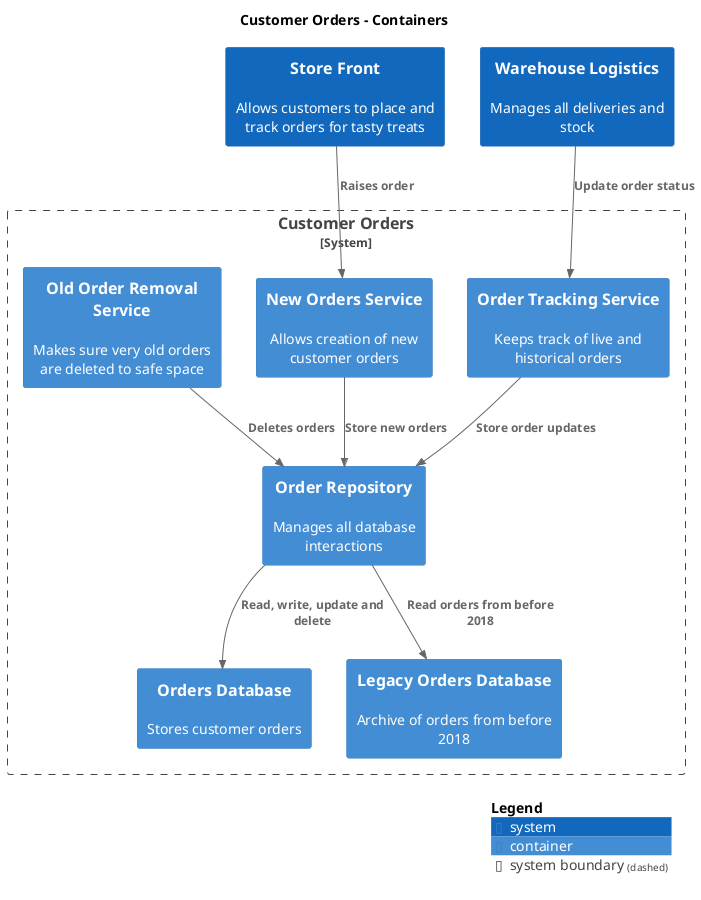 @startuml
set separator none
title Customer Orders - Containers

top to bottom direction

!include <C4/C4>
!include <C4/C4_Context>
!include <C4/C4_Container>

System(StoreFront, "Store Front", $descr="Allows customers to place and track orders for tasty treats", $tags="", $link="")
System(WarehouseLogistics, "Warehouse Logistics", $descr="Manages all deliveries and stock", $tags="", $link="")

System_Boundary("CustomerOrders_boundary", "Customer Orders", $tags="") {
  Container(CustomerOrders.NewOrdersService, "New Orders Service", $techn="", $descr="Allows creation of new customer orders", $tags="", $link="")
  Container(CustomerOrders.OrderTrackingService, "Order Tracking Service", $techn="", $descr="Keeps track of live and historical orders", $tags="", $link="")
  Container(CustomerOrders.OldOrderRemovalService, "Old Order Removal Service", $techn="", $descr="Makes sure very old orders are deleted to safe space", $tags="", $link="")
  Container(CustomerOrders.OrderRepository, "Order Repository", $techn="", $descr="Manages all database interactions", $tags="", $link="")
  Container(CustomerOrders.OrdersDatabase, "Orders Database", $techn="", $descr="Stores customer orders", $tags="", $link="")
  Container(CustomerOrders.LegacyOrdersDatabase, "Legacy Orders Database", $techn="", $descr="Archive of orders from before 2018", $tags="", $link="")
}

Rel(StoreFront, CustomerOrders.NewOrdersService, "Raises order", $techn="", $tags="", $link="")
Rel(WarehouseLogistics, CustomerOrders.OrderTrackingService, "Update order status", $techn="", $tags="", $link="")
Rel(CustomerOrders.NewOrdersService, CustomerOrders.OrderRepository, "Store new orders", $techn="", $tags="", $link="")
Rel(CustomerOrders.OrderTrackingService, CustomerOrders.OrderRepository, "Store order updates", $techn="", $tags="", $link="")
Rel(CustomerOrders.OldOrderRemovalService, CustomerOrders.OrderRepository, "Deletes orders", $techn="", $tags="", $link="")
Rel(CustomerOrders.OrderRepository, CustomerOrders.OrdersDatabase, "Read, write, update and delete", $techn="", $tags="", $link="")
Rel(CustomerOrders.OrderRepository, CustomerOrders.LegacyOrdersDatabase, "Read orders from before 2018", $techn="", $tags="", $link="")

SHOW_LEGEND(true)
@enduml